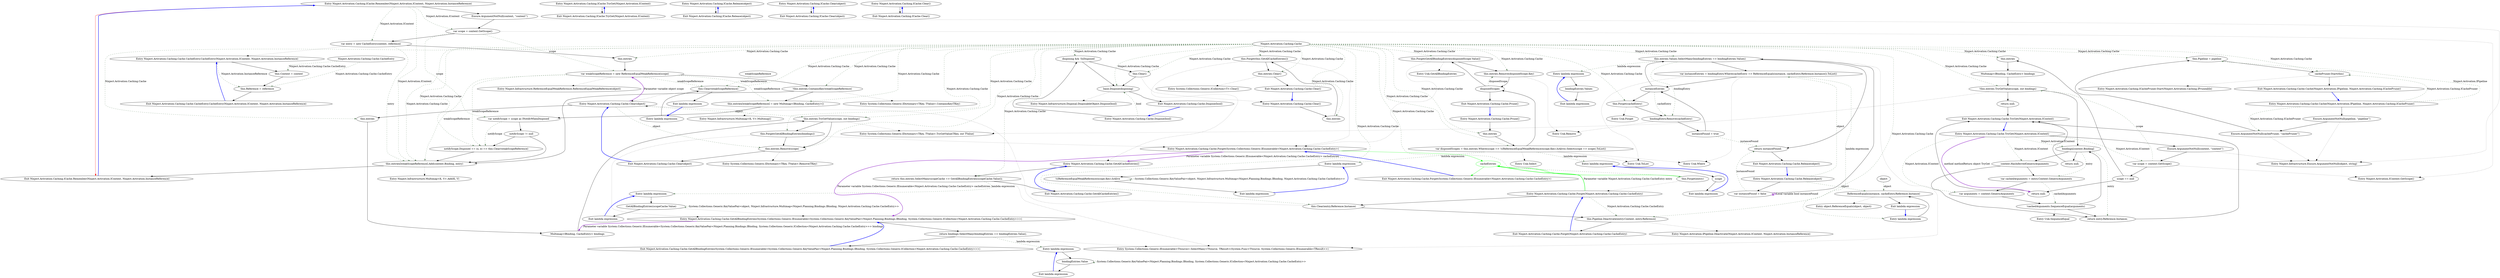 digraph  {
n0 [label="Entry Ninject.Activation.Caching.ICache.Remember(Ninject.Activation.IContext, Ninject.Activation.InstanceReference)", span="42-42", cluster="Ninject.Activation.Caching.ICache.Remember(Ninject.Activation.IContext, Ninject.Activation.InstanceReference)"];
n1 [label="Exit Ninject.Activation.Caching.ICache.Remember(Ninject.Activation.IContext, Ninject.Activation.InstanceReference)", span="42-42", cluster="Ninject.Activation.Caching.ICache.Remember(Ninject.Activation.IContext, Ninject.Activation.InstanceReference)"];
n2 [label="Entry Ninject.Activation.Caching.ICache.TryGet(Ninject.Activation.IContext)", span="49-49", cluster="Ninject.Activation.Caching.ICache.TryGet(Ninject.Activation.IContext)"];
n3 [label="Exit Ninject.Activation.Caching.ICache.TryGet(Ninject.Activation.IContext)", span="49-49", cluster="Ninject.Activation.Caching.ICache.TryGet(Ninject.Activation.IContext)"];
n4 [label="Entry Ninject.Activation.Caching.ICache.Release(object)", span="56-56", cluster="Ninject.Activation.Caching.ICache.Release(object)"];
n5 [label="Exit Ninject.Activation.Caching.ICache.Release(object)", span="56-56", cluster="Ninject.Activation.Caching.ICache.Release(object)"];
n6 [label="Entry Ninject.Activation.Caching.ICache.Clear(object)", span="63-63", cluster="Ninject.Activation.Caching.ICache.Clear(object)"];
n7 [label="Exit Ninject.Activation.Caching.ICache.Clear(object)", span="63-63", cluster="Ninject.Activation.Caching.ICache.Clear(object)"];
n8 [label="Entry Ninject.Activation.Caching.ICache.Clear()", span="68-68", cluster="Ninject.Activation.Caching.ICache.Clear()"];
n9 [label="Exit Ninject.Activation.Caching.ICache.Clear()", span="68-68", cluster="Ninject.Activation.Caching.ICache.Clear()"];
d119 [label=cacheEntries, span="237-237", cluster="Ninject.Activation.Caching.Cache.Forget(System.Collections.Generic.IEnumerable<Ninject.Activation.Caching.Cache.CacheEntry>)", color=green, community=0];
d88 [label="Entry Ninject.Activation.Caching.Cache.Forget(System.Collections.Generic.IEnumerable<Ninject.Activation.Caching.Cache.CacheEntry>)", span="235-235", cluster="Ninject.Activation.Caching.Cache.Forget(System.Collections.Generic.IEnumerable<Ninject.Activation.Caching.Cache.CacheEntry>)"];
d120 [label="this.Forget(entry)", span="239-239", cluster="Ninject.Activation.Caching.Cache.Forget(System.Collections.Generic.IEnumerable<Ninject.Activation.Caching.Cache.CacheEntry>)"];
d122 [label="Entry Ninject.Activation.Caching.Cache.Forget(Ninject.Activation.Caching.Cache.CacheEntry)", span="247-247", cluster="Ninject.Activation.Caching.Cache.Forget(Ninject.Activation.Caching.Cache.CacheEntry)"];
d121 [label="Exit Ninject.Activation.Caching.Cache.Forget(System.Collections.Generic.IEnumerable<Ninject.Activation.Caching.Cache.CacheEntry>)", span="235-235", cluster="Ninject.Activation.Caching.Cache.Forget(System.Collections.Generic.IEnumerable<Ninject.Activation.Caching.Cache.CacheEntry>)"];
d83 [label="this.Forget(GetAllBindingEntries(disposedScope.Value))", span="175-175", cluster="Ninject.Activation.Caching.Cache.Prune()"];
d98 [label="this.Forget(GetAllBindingEntries(bindings))", span="193-193", cluster="Ninject.Activation.Caching.Cache.Clear(object)"];
d104 [label="this.Forget(this.GetAllCacheEntries())", span="207-207", cluster="Ninject.Activation.Caching.Cache.Clear()"];
d101 [label="Entry Ninject.Activation.Caching.Cache.GetAllBindingEntries(System.Collections.Generic.IEnumerable<System.Collections.Generic.KeyValuePair<Ninject.Planning.Bindings.IBinding, System.Collections.Generic.ICollection<Ninject.Activation.Caching.Cache.CacheEntry>>>)", span="217-217", cluster="Ninject.Activation.Caching.Cache.GetAllBindingEntries(System.Collections.Generic.IEnumerable<System.Collections.Generic.KeyValuePair<Ninject.Planning.Bindings.IBinding, System.Collections.Generic.ICollection<Ninject.Activation.Caching.Cache.CacheEntry>>>)"];
d107 [label="Entry Ninject.Activation.Caching.Cache.GetAllCacheEntries()", span="226-226", cluster="Ninject.Activation.Caching.Cache.GetAllCacheEntries()"];
d130 [label="Ninject.Activation.Caching.Cache", span=""];
d125 [label="Exit Ninject.Activation.Caching.Cache.Forget(Ninject.Activation.Caching.Cache.CacheEntry)", span="247-247", cluster="Ninject.Activation.Caching.Cache.Forget(Ninject.Activation.Caching.Cache.CacheEntry)"];
d123 [label="this.Clear(entry.Reference.Instance)", span="249-249", cluster="Ninject.Activation.Caching.Cache.Forget(Ninject.Activation.Caching.Cache.CacheEntry)"];
d124 [label="this.Pipeline.Deactivate(entry.Context, entry.Reference)", span="250-250", cluster="Ninject.Activation.Caching.Cache.Forget(Ninject.Activation.Caching.Cache.CacheEntry)"];
d82 [label=disposedScopes, span="173-173", cluster="Ninject.Activation.Caching.Cache.Prune()"];
d84 [label="this.entries.Remove(disposedScope.Key)", span="176-176", cluster="Ninject.Activation.Caching.Cache.Prune()"];
d87 [label="Entry Unk.GetAllBindingEntries", span="", cluster="Unk.GetAllBindingEntries"];
d97 [label="this.entries.TryGetValue(scope, out bindings)", span="191-191", cluster="Ninject.Activation.Caching.Cache.Clear(object)"];
d99 [label="this.entries.Remove(scope)", span="196-196", cluster="Ninject.Activation.Caching.Cache.Clear(object)"];
d103 [label="this.entries", span="205-205", cluster="Ninject.Activation.Caching.Cache.Clear()"];
d105 [label="this.entries.Clear()", span="208-208", cluster="Ninject.Activation.Caching.Cache.Clear()"];
d110 [label="Exit Ninject.Activation.Caching.Cache.GetAllBindingEntries(System.Collections.Generic.IEnumerable<System.Collections.Generic.KeyValuePair<Ninject.Planning.Bindings.IBinding, System.Collections.Generic.ICollection<Ninject.Activation.Caching.Cache.CacheEntry>>>)", span="217-217", cluster="Ninject.Activation.Caching.Cache.GetAllBindingEntries(System.Collections.Generic.IEnumerable<System.Collections.Generic.KeyValuePair<Ninject.Planning.Bindings.IBinding, System.Collections.Generic.ICollection<Ninject.Activation.Caching.Cache.CacheEntry>>>)"];
d117 [label="GetAllBindingEntries(scopeCache.Value)", span="228-228", cluster="lambda expression"];
d109 [label="return bindings.SelectMany(bindingEntries => bindingEntries.Value);", span="219-219", cluster="Ninject.Activation.Caching.Cache.GetAllBindingEntries(System.Collections.Generic.IEnumerable<System.Collections.Generic.KeyValuePair<Ninject.Planning.Bindings.IBinding, System.Collections.Generic.ICollection<Ninject.Activation.Caching.Cache.CacheEntry>>>)"];
d96 [label="Multimap<IBinding, CacheEntry> bindings", span="190-190", cluster="Ninject.Activation.Caching.Cache.Clear(object)"];
d115 [label="Exit Ninject.Activation.Caching.Cache.GetAllCacheEntries()", span="226-226", cluster="Ninject.Activation.Caching.Cache.GetAllCacheEntries()"];
d114 [label="return this.entries.SelectMany(scopeCache => GetAllBindingEntries(scopeCache.Value));", span="228-228", cluster="Ninject.Activation.Caching.Cache.GetAllCacheEntries()"];
d3 [label="this.Pipeline = pipeline", span="41-41", cluster="Ninject.Activation.Caching.Cache.Cache(Ninject.Activation.IPipeline, Ninject.Activation.Caching.ICachePruner)"];
d4 [label="cachePruner.Start(this)", span="42-42", cluster="Ninject.Activation.Caching.Cache.Cache(Ninject.Activation.IPipeline, Ninject.Activation.Caching.ICachePruner)"];
d9 [label="disposing && !IsDisposed", span="64-64", cluster="Ninject.Activation.Caching.Cache.Dispose(bool)"];
d10 [label="this.Clear()", span="66-66", cluster="Ninject.Activation.Caching.Cache.Dispose(bool)"];
d11 [label="base.Dispose(disposing)", span="69-69", cluster="Ninject.Activation.Caching.Cache.Dispose(bool)"];
d19 [label="this.entries", span="84-84", cluster="Ninject.Activation.Caching.Cache.Remember(Ninject.Activation.IContext, Ninject.Activation.InstanceReference)"];
d21 [label="!this.entries.ContainsKey(weakScopeReference)", span="87-87", cluster="Ninject.Activation.Caching.Cache.Remember(Ninject.Activation.IContext, Ninject.Activation.InstanceReference)"];
d22 [label="this.entries[weakScopeReference] = new Multimap<IBinding, CacheEntry>()", span="89-89", cluster="Ninject.Activation.Caching.Cache.Remember(Ninject.Activation.IContext, Ninject.Activation.InstanceReference)"];
d25 [label="notifyScope.Disposed += (o, e) => this.Clear(weakScopeReference)", span="93-93", cluster="Ninject.Activation.Caching.Cache.Remember(Ninject.Activation.IContext, Ninject.Activation.InstanceReference)"];
d35 [label="this.Clear(weakScopeReference)", span="93-93", cluster="lambda expression"];
d26 [label="this.entries[weakScopeReference].Add(context.Binding, entry)", span="97-97", cluster="Ninject.Activation.Caching.Cache.Remember(Ninject.Activation.IContext, Ninject.Activation.InstanceReference)"];
d43 [label="this.entries", span="115-115", cluster="Ninject.Activation.Caching.Cache.TryGet(Ninject.Activation.IContext)"];
d45 [label="!this.entries.TryGetValue(scope, out bindings)", span="118-118", cluster="Ninject.Activation.Caching.Cache.TryGet(Ninject.Activation.IContext)"];
d59 [label="this.entries.Values.SelectMany(bindingEntries => bindingEntries.Values)", span="151-151", cluster="Ninject.Activation.Caching.Cache.Release(object)"];
d62 [label="this.Forget(cacheEntry)", span="156-156", cluster="Ninject.Activation.Caching.Cache.Release(object)"];
d80 [label="this.entries", span="170-170", cluster="Ninject.Activation.Caching.Cache.Prune()"];
d81 [label="var disposedScopes = this.entries.Where(scope => !((ReferenceEqualWeakReference)scope.Key).IsAlive).Select(scope => scope).ToList()", span="172-172", cluster="Ninject.Activation.Caching.Cache.Prune()"];
d95 [label="this.entries", span="188-188", cluster="Ninject.Activation.Caching.Cache.Clear(object)"];
d37 [label="Entry Ninject.Activation.Caching.Cache.Clear(object)", span="186-186", cluster="Ninject.Activation.Caching.Cache.Clear(object)"];
d126 [label="Entry Ninject.Activation.IPipeline.Deactivate(Ninject.Activation.IContext, Ninject.Activation.InstanceReference)", span="40-40", cluster="Ninject.Activation.IPipeline.Deactivate(Ninject.Activation.IContext, Ninject.Activation.InstanceReference)"];
d85 [label="Exit Ninject.Activation.Caching.Cache.Prune()", span="168-168", cluster="Ninject.Activation.Caching.Cache.Prune()"];
d71 [label="Entry Unk.Remove", span="", cluster="Unk.Remove"];
d55 [label="Entry System.Collections.Generic.IDictionary<TKey, TValue>.TryGetValue(TKey, out TValue)", span="0-0", cluster="System.Collections.Generic.IDictionary<TKey, TValue>.TryGetValue(TKey, out TValue)"];
d100 [label="Exit Ninject.Activation.Caching.Cache.Clear(object)", span="186-186", cluster="Ninject.Activation.Caching.Cache.Clear(object)"];
d102 [label="Entry System.Collections.Generic.IDictionary<TKey, TValue>.Remove(TKey)", span="0-0", cluster="System.Collections.Generic.IDictionary<TKey, TValue>.Remove(TKey)"];
d13 [label="Entry Ninject.Activation.Caching.Cache.Clear()", span="203-203", cluster="Ninject.Activation.Caching.Cache.Clear()"];
d106 [label="Exit Ninject.Activation.Caching.Cache.Clear()", span="203-203", cluster="Ninject.Activation.Caching.Cache.Clear()"];
d108 [label="Entry System.Collections.Generic.ICollection<T>.Clear()", span="0-0", cluster="System.Collections.Generic.ICollection<T>.Clear()"];
d116 [label="Entry lambda expression", span="228-228", cluster="lambda expression"];
d118 [label="Exit lambda expression", span="228-228", cluster="lambda expression"];
d67 [label="Entry System.Collections.Generic.IEnumerable<TSource>.SelectMany<TSource, TResult>(System.Func<TSource, System.Collections.Generic.IEnumerable<TResult>>)", span="0-0", cluster="System.Collections.Generic.IEnumerable<TSource>.SelectMany<TSource, TResult>(System.Func<TSource, System.Collections.Generic.IEnumerable<TResult>>)"];
d111 [label="Entry lambda expression", span="219-219", cluster="lambda expression"];
d0 [label="Entry Ninject.Activation.Caching.Cache.Cache(Ninject.Activation.IPipeline, Ninject.Activation.Caching.ICachePruner)", span="36-36", cluster="Ninject.Activation.Caching.Cache.Cache(Ninject.Activation.IPipeline, Ninject.Activation.Caching.ICachePruner)"];
d2 [label="Ensure.ArgumentNotNull(cachePruner, ''cachePruner'')", span="39-39", cluster="Ninject.Activation.Caching.Cache.Cache(Ninject.Activation.IPipeline, Ninject.Activation.Caching.ICachePruner)"];
d5 [label="Exit Ninject.Activation.Caching.Cache.Cache(Ninject.Activation.IPipeline, Ninject.Activation.Caching.ICachePruner)", span="36-36", cluster="Ninject.Activation.Caching.Cache.Cache(Ninject.Activation.IPipeline, Ninject.Activation.Caching.ICachePruner)"];
d7 [label="Entry Ninject.Activation.Caching.ICachePruner.Start(Ninject.Activation.Caching.IPruneable)", span="25-25", cluster="Ninject.Activation.Caching.ICachePruner.Start(Ninject.Activation.Caching.IPruneable)"];
d8 [label="Entry Ninject.Activation.Caching.Cache.Dispose(bool)", span="62-62", cluster="Ninject.Activation.Caching.Cache.Dispose(bool)"];
d12 [label="Exit Ninject.Activation.Caching.Cache.Dispose(bool)", span="62-62", cluster="Ninject.Activation.Caching.Cache.Dispose(bool)"];
d14 [label="Entry Ninject.Infrastructure.Disposal.DisposableObject.Dispose(bool)", span="37-37", cluster="Ninject.Infrastructure.Disposal.DisposableObject.Dispose(bool)"];
d18 [label="var entry = new CacheEntry(context, reference)", span="82-82", cluster="Ninject.Activation.Caching.Cache.Remember(Ninject.Activation.IContext, Ninject.Activation.InstanceReference)"];
d20 [label="var weakScopeReference = new ReferenceEqualWeakReference(scope)", span="86-86", cluster="Ninject.Activation.Caching.Cache.Remember(Ninject.Activation.IContext, Ninject.Activation.InstanceReference)"];
d31 [label="Entry System.Collections.Generic.IDictionary<TKey, TValue>.ContainsKey(TKey)", span="0-0", cluster="System.Collections.Generic.IDictionary<TKey, TValue>.ContainsKey(TKey)"];
d23 [label="var notifyScope = scope as INotifyWhenDisposed", span="90-90", cluster="Ninject.Activation.Caching.Cache.Remember(Ninject.Activation.IContext, Ninject.Activation.InstanceReference)"];
d32 [label="Entry Ninject.Infrastructure.Multimap<K, V>.Multimap()", span="22-22", cluster="Ninject.Infrastructure.Multimap<K, V>.Multimap()"];
d24 [label="notifyScope != null", span="91-91", cluster="Ninject.Activation.Caching.Cache.Remember(Ninject.Activation.IContext, Ninject.Activation.InstanceReference)"];
d131 [label=weakScopeReference, span=""];
d34 [label="Entry lambda expression", span="93-93", cluster="lambda expression"];
d36 [label="Exit lambda expression", span="93-93", cluster="lambda expression"];
d33 [label="Entry Ninject.Infrastructure.Multimap<K, V>.Add(K, V)", span="64-64", cluster="Ninject.Infrastructure.Multimap<K, V>.Add(K, V)"];
d41 [label="scope == null", span="110-110", cluster="Ninject.Activation.Caching.Cache.TryGet(Ninject.Activation.IContext)"];
d44 [label="Multimap<IBinding, CacheEntry> bindings", span="117-117", cluster="Ninject.Activation.Caching.Cache.TryGet(Ninject.Activation.IContext)"];
d40 [label="var scope = context.GetScope()", span="109-109", cluster="Ninject.Activation.Caching.Cache.TryGet(Ninject.Activation.IContext)"];
d46 [label="return null;", span="120-120", cluster="Ninject.Activation.Caching.Cache.TryGet(Ninject.Activation.IContext)"];
d47 [label="bindings[context.Binding]", span="123-123", cluster="Ninject.Activation.Caching.Cache.TryGet(Ninject.Activation.IContext)"];
d58 [label="var instanceFound = false", span="150-150", cluster="Ninject.Activation.Caching.Cache.Release(object)"];
d61 [label=instanceEntries, span="154-154", cluster="Ninject.Activation.Caching.Cache.Release(object)"];
d60 [label="var instanceEntries = bindingEntry.Where(cacheEntry => ReferenceEquals(instance, cacheEntry.Reference.Instance)).ToList()", span="153-153", cluster="Ninject.Activation.Caching.Cache.Release(object)"];
d65 [label="return instanceFound;", span="162-162", cluster="Ninject.Activation.Caching.Cache.Release(object)"];
d72 [label="Entry lambda expression", span="151-151", cluster="lambda expression"];
d63 [label="bindingEntry.Remove(cacheEntry)", span="157-157", cluster="Ninject.Activation.Caching.Cache.Release(object)"];
d70 [label="Entry Unk.Forget", span="", cluster="Unk.Forget"];
d79 [label="Entry Ninject.Activation.Caching.Cache.Prune()", span="168-168", cluster="Ninject.Activation.Caching.Cache.Prune()"];
d68 [label="Entry Unk.Where", span="", cluster="Unk.Where"];
d86 [label="Entry Unk.Select", span="", cluster="Unk.Select"];
d69 [label="Entry Unk.ToList", span="", cluster="Unk.ToList"];
d89 [label="Entry lambda expression", span="172-172", cluster="lambda expression"];
d92 [label="Entry lambda expression", span="172-172", cluster="lambda expression"];
d113 [label="Exit lambda expression", span="219-219", cluster="lambda expression"];
d112 [label="bindingEntries.Value", span="219-219", cluster="lambda expression"];
d1 [label="Ensure.ArgumentNotNull(pipeline, ''pipeline'')", span="38-38", cluster="Ninject.Activation.Caching.Cache.Cache(Ninject.Activation.IPipeline, Ninject.Activation.Caching.ICachePruner)"];
d6 [label="Entry Ninject.Infrastructure.Ensure.ArgumentNotNull(object, string)", span="17-17", cluster="Ninject.Infrastructure.Ensure.ArgumentNotNull(object, string)"];
d17 [label="var scope = context.GetScope()", span="81-81", cluster="Ninject.Activation.Caching.Cache.Remember(Ninject.Activation.IContext, Ninject.Activation.InstanceReference)"];
d29 [label="Entry Ninject.Activation.Caching.Cache.CacheEntry.CacheEntry(Ninject.Activation.IContext, Ninject.Activation.InstanceReference)", span="263-263", cluster="Ninject.Activation.Caching.Cache.CacheEntry.CacheEntry(Ninject.Activation.IContext, Ninject.Activation.InstanceReference)"];
d30 [label="Entry Ninject.Infrastructure.ReferenceEqualWeakReference.ReferenceEqualWeakReference(object)", span="26-26", cluster="Ninject.Infrastructure.ReferenceEqualWeakReference.ReferenceEqualWeakReference(object)"];
d42 [label="return null;", span="112-112", cluster="Ninject.Activation.Caching.Cache.TryGet(Ninject.Activation.IContext)"];
d38 [label="Entry Ninject.Activation.Caching.Cache.TryGet(Ninject.Activation.IContext)", span="106-106", cluster="Ninject.Activation.Caching.Cache.TryGet(Ninject.Activation.IContext)"];
d39 [label="Ensure.ArgumentNotNull(context, ''context'')", span="108-108", cluster="Ninject.Activation.Caching.Cache.TryGet(Ninject.Activation.IContext)"];
d28 [label="Entry Ninject.Activation.IContext.GetScope()", span="69-69", cluster="Ninject.Activation.IContext.GetScope()"];
d54 [label="Exit Ninject.Activation.Caching.Cache.TryGet(Ninject.Activation.IContext)", span="106-106", cluster="Ninject.Activation.Caching.Cache.TryGet(Ninject.Activation.IContext)"];
d51 [label="!cachedArguments.SequenceEqual(arguments)", span="130-130", cluster="Ninject.Activation.Caching.Cache.TryGet(Ninject.Activation.IContext)"];
d48 [label="context.HasInferredGenericArguments", span="125-125", cluster="Ninject.Activation.Caching.Cache.TryGet(Ninject.Activation.IContext)"];
d53 [label="return null;", span="139-139", cluster="Ninject.Activation.Caching.Cache.TryGet(Ninject.Activation.IContext)"];
d49 [label="var cachedArguments = entry.Context.GenericArguments", span="127-127", cluster="Ninject.Activation.Caching.Cache.TryGet(Ninject.Activation.IContext)"];
d52 [label="return entry.Reference.Instance;", span="136-136", cluster="Ninject.Activation.Caching.Cache.TryGet(Ninject.Activation.IContext)"];
d57 [label="Entry Ninject.Activation.Caching.Cache.Release(object)", span="148-148", cluster="Ninject.Activation.Caching.Cache.Release(object)"];
d64 [label="instanceFound = true", span="158-158", cluster="Ninject.Activation.Caching.Cache.Release(object)"];
d75 [label="Entry lambda expression", span="153-153", cluster="lambda expression"];
d66 [label="Exit Ninject.Activation.Caching.Cache.Release(object)", span="148-148", cluster="Ninject.Activation.Caching.Cache.Release(object)"];
d74 [label="Exit lambda expression", span="151-151", cluster="lambda expression"];
d73 [label="bindingEntries.Values", span="151-151", cluster="lambda expression"];
d91 [label="Exit lambda expression", span="172-172", cluster="lambda expression"];
d90 [label="!((ReferenceEqualWeakReference)scope.Key).IsAlive", span="172-172", cluster="lambda expression"];
d94 [label="Exit lambda expression", span="172-172", cluster="lambda expression"];
d93 [label=scope, span="172-172", cluster="lambda expression"];
d16 [label="Ensure.ArgumentNotNull(context, ''context'')", span="79-79", cluster="Ninject.Activation.Caching.Cache.Remember(Ninject.Activation.IContext, Ninject.Activation.InstanceReference)"];
d129 [label="Exit Ninject.Activation.Caching.Cache.CacheEntry.CacheEntry(Ninject.Activation.IContext, Ninject.Activation.InstanceReference)", span="263-263", cluster="Ninject.Activation.Caching.Cache.CacheEntry.CacheEntry(Ninject.Activation.IContext, Ninject.Activation.InstanceReference)"];
d127 [label="this.Context = context", span="265-265", cluster="Ninject.Activation.Caching.Cache.CacheEntry.CacheEntry(Ninject.Activation.IContext, Ninject.Activation.InstanceReference)"];
d128 [label="this.Reference = reference", span="266-266", cluster="Ninject.Activation.Caching.Cache.CacheEntry.CacheEntry(Ninject.Activation.IContext, Ninject.Activation.InstanceReference)"];
d50 [label="var arguments = context.GenericArguments", span="128-128", cluster="Ninject.Activation.Caching.Cache.TryGet(Ninject.Activation.IContext)"];
d56 [label="Entry Unk.SequenceEqual", span="", cluster="Unk.SequenceEqual"];
d76 [label="ReferenceEquals(instance, cacheEntry.Reference.Instance)", span="153-153", cluster="lambda expression"];
d77 [label="Exit lambda expression", span="153-153", cluster="lambda expression"];
d133 [label="Ninject.Activation.Caching.Cache.CacheEntry", span=""];
d132 [label=object, span=""];
d78 [label="Entry object.ReferenceEquals(object, object)", span="0-0", cluster="object.ReferenceEquals(object, object)"];
n0 -> n1  [key=0, style=solid, color=red];
n0 -> d26  [key=1, style=dashed, color=darkseagreen4, label="Ninject.Activation.IContext"];
n0 -> d18  [key=1, style=dashed, color=darkseagreen4, label="Ninject.Activation.IContext"];
n0 -> d17  [key=1, style=dashed, color=darkseagreen4, label="Ninject.Activation.IContext"];
n0 -> d16  [key=0, style=solid];
n1 -> n0  [key=0, style=bold, color=blue];
n2 -> n3  [key=0, style=solid];
n3 -> n2  [key=0, style=bold, color=blue];
n4 -> n5  [key=0, style=solid];
n5 -> n4  [key=0, style=bold, color=blue];
n6 -> n7  [key=0, style=solid];
n7 -> n6  [key=0, style=bold, color=blue];
n8 -> n9  [key=0, style=solid];
n9 -> n8  [key=0, style=bold, color=blue];
d119 -> d120  [key=0, style=solid, color=green];
d119 -> d121  [key=0, style=solid, color=green];
d88 -> d119  [key=0, style=solid, color=green];
d88 -> d101  [key=3, color=darkorchid, style=bold, label="Parameter variable System.Collections.Generic.IEnumerable<Ninject.Activation.Caching.Cache.CacheEntry> cacheEntries"];
d88 -> d107  [key=3, color=darkorchid, style=bold, label="Parameter variable System.Collections.Generic.IEnumerable<Ninject.Activation.Caching.Cache.CacheEntry> cacheEntries"];
d120 -> d119  [key=0, style=solid, color=green];
d120 -> d122  [key=2, style=dotted];
d122 -> d119  [key=3, color=green, style=bold, label="Parameter variable Ninject.Activation.Caching.Cache.CacheEntry entry"];
d122 -> d123  [key=0, style=solid];
d122 -> d124  [key=1, style=dashed, color=darkseagreen4, label="Ninject.Activation.Caching.Cache.CacheEntry"];
d121 -> d88  [key=0, style=bold, color=blue];
d83 -> d88  [key=2, style=dotted];
d83 -> d84  [key=0, style=solid];
d83 -> d87  [key=2, style=dotted];
d98 -> d88  [key=2, style=dotted];
d98 -> d99  [key=0, style=solid];
d98 -> d101  [key=2, style=dotted];
d104 -> d88  [key=2, style=dotted];
d104 -> d105  [key=0, style=solid];
d104 -> d107  [key=2, style=dotted];
d101 -> d109  [key=0, style=solid];
d101 -> d96  [key=3, color=darkorchid, style=bold, label="Parameter variable System.Collections.Generic.IEnumerable<System.Collections.Generic.KeyValuePair<Ninject.Planning.Bindings.IBinding, System.Collections.Generic.ICollection<Ninject.Activation.Caching.Cache.CacheEntry>>> bindings"];
d107 -> d114  [key=0, style=solid];
d130 -> d120  [key=1, style=dashed, color=darkseagreen4, label="Ninject.Activation.Caching.Cache"];
d130 -> d83  [key=1, style=dashed, color=darkseagreen4, label="Ninject.Activation.Caching.Cache"];
d130 -> d98  [key=1, style=dashed, color=darkseagreen4, label="Ninject.Activation.Caching.Cache"];
d130 -> d104  [key=1, style=dashed, color=darkseagreen4, label="Ninject.Activation.Caching.Cache"];
d130 -> d3  [key=1, style=dashed, color=darkseagreen4, label="Ninject.Activation.Caching.Cache"];
d130 -> d4  [key=1, style=dashed, color=darkseagreen4, label="Ninject.Activation.Caching.Cache"];
d130 -> d9  [key=1, style=dashed, color=darkseagreen4, label="Ninject.Activation.Caching.Cache"];
d130 -> d10  [key=1, style=dashed, color=darkseagreen4, label="Ninject.Activation.Caching.Cache"];
d130 -> d11  [key=1, style=dashed, color=darkseagreen4, label="Ninject.Activation.Caching.Cache"];
d130 -> d19  [key=1, style=dashed, color=darkseagreen4, label="Ninject.Activation.Caching.Cache"];
d130 -> d21  [key=1, style=dashed, color=darkseagreen4, label="Ninject.Activation.Caching.Cache"];
d130 -> d22  [key=1, style=dashed, color=darkseagreen4, label="Ninject.Activation.Caching.Cache"];
d130 -> d25  [key=1, style=dashed, color=darkseagreen4, label="Ninject.Activation.Caching.Cache"];
d130 -> d35  [key=1, style=dashed, color=darkseagreen4, label="Ninject.Activation.Caching.Cache"];
d130 -> d26  [key=1, style=dashed, color=darkseagreen4, label="Ninject.Activation.Caching.Cache"];
d130 -> d43  [key=1, style=dashed, color=darkseagreen4, label="Ninject.Activation.Caching.Cache"];
d130 -> d45  [key=1, style=dashed, color=darkseagreen4, label="Ninject.Activation.Caching.Cache"];
d130 -> d59  [key=1, style=dashed, color=darkseagreen4, label="Ninject.Activation.Caching.Cache"];
d130 -> d62  [key=1, style=dashed, color=darkseagreen4, label="Ninject.Activation.Caching.Cache"];
d130 -> d80  [key=1, style=dashed, color=darkseagreen4, label="Ninject.Activation.Caching.Cache"];
d130 -> d81  [key=1, style=dashed, color=darkseagreen4, label="Ninject.Activation.Caching.Cache"];
d130 -> d84  [key=1, style=dashed, color=darkseagreen4, label="Ninject.Activation.Caching.Cache"];
d130 -> d95  [key=1, style=dashed, color=darkseagreen4, label="Ninject.Activation.Caching.Cache"];
d130 -> d97  [key=1, style=dashed, color=darkseagreen4, label="Ninject.Activation.Caching.Cache"];
d130 -> d99  [key=1, style=dashed, color=darkseagreen4, label="Ninject.Activation.Caching.Cache"];
d130 -> d103  [key=1, style=dashed, color=darkseagreen4, label="Ninject.Activation.Caching.Cache"];
d130 -> d105  [key=1, style=dashed, color=darkseagreen4, label="Ninject.Activation.Caching.Cache"];
d130 -> d114  [key=1, style=dashed, color=darkseagreen4, label="Ninject.Activation.Caching.Cache"];
d130 -> d123  [key=1, style=dashed, color=darkseagreen4, label="Ninject.Activation.Caching.Cache"];
d130 -> d124  [key=1, style=dashed, color=darkseagreen4, label="Ninject.Activation.Caching.Cache"];
d125 -> d122  [key=0, style=bold, color=blue];
d123 -> d124  [key=0, style=solid];
d123 -> d37  [key=2, style=dotted];
d124 -> d125  [key=0, style=solid];
d124 -> d126  [key=2, style=dotted];
d82 -> d83  [key=0, style=solid];
d82 -> d85  [key=0, style=solid];
d82 -> d84  [key=1, style=dashed, color=darkseagreen4, label=disposedScope];
d84 -> d82  [key=0, style=solid];
d84 -> d71  [key=2, style=dotted];
d97 -> d98  [key=0, style=solid];
d97 -> d99  [key=0, style=solid];
d97 -> d55  [key=2, style=dotted];
d99 -> d100  [key=0, style=solid];
d99 -> d102  [key=2, style=dotted];
d103 -> d104  [key=0, style=solid];
d105 -> d106  [key=0, style=solid];
d105 -> d108  [key=2, style=dotted];
d110 -> d101  [key=0, style=bold, color=blue];
d117 -> d101  [key=2, style=dotted];
d117 -> d117  [key=1, style=dashed, color=darkseagreen4, label="System.Collections.Generic.KeyValuePair<object, Ninject.Infrastructure.Multimap<Ninject.Planning.Bindings.IBinding, Ninject.Activation.Caching.Cache.CacheEntry>>"];
d117 -> d118  [key=0, style=solid];
d109 -> d110  [key=0, style=solid];
d109 -> d67  [key=2, style=dotted];
d109 -> d111  [key=1, style=dashed, color=darkseagreen4, label="lambda expression"];
d96 -> d97  [key=0, style=solid];
d115 -> d107  [key=0, style=bold, color=blue];
d114 -> d115  [key=0, style=solid];
d114 -> d67  [key=2, style=dotted];
d114 -> d116  [key=1, style=dashed, color=darkseagreen4, label="lambda expression"];
d3 -> d4  [key=0, style=solid];
d4 -> d5  [key=0, style=solid];
d4 -> d7  [key=2, style=dotted];
d9 -> d10  [key=0, style=solid];
d9 -> d11  [key=0, style=solid];
d10 -> d11  [key=0, style=solid];
d10 -> d13  [key=2, style=dotted];
d11 -> d12  [key=0, style=solid];
d11 -> d14  [key=2, style=dotted];
d19 -> d20  [key=0, style=solid];
d21 -> d22  [key=0, style=solid];
d21 -> d26  [key=0, style=solid];
d21 -> d31  [key=2, style=dotted];
d22 -> d23  [key=0, style=solid];
d22 -> d32  [key=2, style=dotted];
d25 -> d26  [key=0, style=solid];
d35 -> d36  [key=0, style=solid];
d35 -> d37  [key=2, style=dotted];
d26 -> n1  [key=0, style=solid];
d26 -> d33  [key=2, style=dotted];
d43 -> d44  [key=0, style=solid];
d45 -> d46  [key=0, style=solid];
d45 -> d47  [key=0, style=solid];
d45 -> d55  [key=2, style=dotted];
d59 -> d60  [key=0, style=solid];
d59 -> d65  [key=0, style=solid];
d59 -> d67  [key=2, style=dotted];
d59 -> d72  [key=1, style=dashed, color=darkseagreen4, label="lambda expression"];
d59 -> d63  [key=1, style=dashed, color=darkseagreen4, label=bindingEntry];
d62 -> d63  [key=0, style=solid];
d62 -> d70  [key=2, style=dotted];
d80 -> d81  [key=0, style=solid];
d81 -> d82  [key=0, style=solid];
d81 -> d68  [key=2, style=dotted];
d81 -> d86  [key=2, style=dotted];
d81 -> d69  [key=2, style=dotted];
d81 -> d89  [key=1, style=dashed, color=darkseagreen4, label="lambda expression"];
d81 -> d92  [key=1, style=dashed, color=darkseagreen4, label="lambda expression"];
d95 -> d96  [key=0, style=solid];
d37 -> d97  [key=1, style=dashed, color=darkseagreen4, label=object];
d37 -> d99  [key=1, style=dashed, color=darkseagreen4, label=object];
d37 -> d95  [key=0, style=solid];
d37 -> d20  [key=3, color=darkorchid, style=bold, label="Parameter variable object scope"];
d85 -> d79  [key=0, style=bold, color=blue];
d100 -> d37  [key=0, style=bold, color=blue];
d13 -> d103  [key=0, style=solid];
d106 -> d13  [key=0, style=bold, color=blue];
d116 -> d117  [key=0, style=solid];
d118 -> d116  [key=0, style=bold, color=blue];
d111 -> d112  [key=0, style=solid];
d0 -> d3  [key=1, style=dashed, color=darkseagreen4, label="Ninject.Activation.IPipeline"];
d0 -> d4  [key=1, style=dashed, color=darkseagreen4, label="Ninject.Activation.Caching.ICachePruner"];
d0 -> d1  [key=0, style=solid];
d0 -> d2  [key=1, style=dashed, color=darkseagreen4, label="Ninject.Activation.Caching.ICachePruner"];
d2 -> d3  [key=0, style=solid];
d2 -> d6  [key=2, style=dotted];
d5 -> d0  [key=0, style=bold, color=blue];
d8 -> d9  [key=0, style=solid];
d8 -> d11  [key=1, style=dashed, color=darkseagreen4, label=bool];
d12 -> d8  [key=0, style=bold, color=blue];
d18 -> d19  [key=0, style=solid];
d18 -> d26  [key=1, style=dashed, color=darkseagreen4, label=entry];
d18 -> d29  [key=2, style=dotted];
d20 -> d21  [key=0, style=solid];
d20 -> d22  [key=1, style=dashed, color=darkseagreen4, label=weakScopeReference];
d20 -> d25  [key=1, style=dashed, color=darkseagreen4, label=weakScopeReference];
d20 -> d35  [key=1, style=dashed, color=darkseagreen4, label=weakScopeReference];
d20 -> d26  [key=1, style=dashed, color=darkseagreen4, label=weakScopeReference];
d20 -> d30  [key=2, style=dotted];
d23 -> d25  [key=1, style=dashed, color=darkseagreen4, label=notifyScope];
d23 -> d24  [key=0, style=solid];
d24 -> d25  [key=0, style=solid];
d24 -> d26  [key=0, style=solid];
d131 -> d35  [key=1, style=dashed, color=darkseagreen4, label=weakScopeReference];
d34 -> d35  [key=0, style=solid];
d36 -> d34  [key=0, style=bold, color=blue];
d41 -> d43  [key=0, style=solid];
d41 -> d42  [key=0, style=solid];
d44 -> d45  [key=0, style=solid];
d40 -> d45  [key=1, style=dashed, color=darkseagreen4, label=scope];
d40 -> d41  [key=0, style=solid];
d40 -> d28  [key=2, style=dotted];
d46 -> d54  [key=0, style=solid];
d47 -> d48  [key=0, style=solid];
d47 -> d53  [key=0, style=solid];
d47 -> d49  [key=1, style=dashed, color=darkseagreen4, label=entry];
d47 -> d52  [key=1, style=dashed, color=darkseagreen4, label=entry];
d58 -> d59  [key=0, style=solid];
d58 -> d58  [key=3, color=darkorchid, style=bold, label="Local variable bool instanceFound"];
d58 -> d65  [key=1, style=dashed, color=darkseagreen4, label=instanceFound];
d61 -> d59  [key=0, style=solid];
d61 -> d62  [key=0, style=solid];
d61 -> d63  [key=1, style=dashed, color=darkseagreen4, label=cacheEntry];
d60 -> d61  [key=0, style=solid];
d60 -> d68  [key=2, style=dotted];
d60 -> d69  [key=2, style=dotted];
d60 -> d75  [key=1, style=dashed, color=darkseagreen4, label="lambda expression"];
d65 -> d66  [key=0, style=solid];
d72 -> d73  [key=0, style=solid];
d63 -> d71  [key=2, style=dotted];
d63 -> d64  [key=0, style=solid];
d79 -> d80  [key=0, style=solid];
d89 -> d90  [key=0, style=solid];
d92 -> d93  [key=0, style=solid];
d113 -> d111  [key=0, style=bold, color=blue];
d112 -> d113  [key=0, style=solid];
d112 -> d112  [key=1, style=dashed, color=darkseagreen4, label="System.Collections.Generic.KeyValuePair<Ninject.Planning.Bindings.IBinding, System.Collections.Generic.ICollection<Ninject.Activation.Caching.Cache.CacheEntry>>"];
d1 -> d2  [key=0, style=solid];
d1 -> d6  [key=2, style=dotted];
d17 -> d18  [key=0, style=solid];
d17 -> d20  [key=1, style=dashed, color=darkseagreen4, label=scope];
d17 -> d23  [key=1, style=dashed, color=darkseagreen4, label=scope];
d17 -> d28  [key=2, style=dotted];
d29 -> d127  [key=0, style=solid];
d29 -> d128  [key=1, style=dashed, color=darkseagreen4, label="Ninject.Activation.InstanceReference"];
d42 -> d54  [key=0, style=solid];
d38 -> d40  [key=1, style=dashed, color=darkseagreen4, label="Ninject.Activation.IContext"];
d38 -> d47  [key=1, style=dashed, color=darkseagreen4, label="Ninject.Activation.IContext"];
d38 -> d42  [key=3, color=darkorchid, style=bold, label="method methodReturn object TryGet"];
d38 -> d39  [key=0, style=solid];
d38 -> d48  [key=1, style=dashed, color=darkseagreen4, label="Ninject.Activation.IContext"];
d38 -> d50  [key=1, style=dashed, color=darkseagreen4, label="Ninject.Activation.IContext"];
d39 -> d40  [key=0, style=solid];
d39 -> d6  [key=2, style=dotted];
d54 -> d38  [key=0, style=bold, color=blue];
d51 -> d47  [key=0, style=solid];
d51 -> d52  [key=0, style=solid];
d51 -> d56  [key=2, style=dotted];
d48 -> d49  [key=0, style=solid];
d48 -> d52  [key=0, style=solid];
d53 -> d54  [key=0, style=solid];
d49 -> d51  [key=1, style=dashed, color=darkseagreen4, label=cachedArguments];
d49 -> d50  [key=0, style=solid];
d52 -> d54  [key=0, style=solid];
d57 -> d58  [key=0, style=solid];
d57 -> d60  [key=1, style=dashed, color=darkseagreen4, label=object];
d57 -> d76  [key=1, style=dashed, color=darkseagreen4, label=object];
d64 -> d61  [key=0, style=solid];
d64 -> d65  [key=1, style=dashed, color=darkseagreen4, label=instanceFound];
d75 -> d76  [key=0, style=solid];
d66 -> d57  [key=0, style=bold, color=blue];
d74 -> d72  [key=0, style=bold, color=blue];
d73 -> d74  [key=0, style=solid];
d91 -> d89  [key=0, style=bold, color=blue];
d90 -> d91  [key=0, style=solid];
d90 -> d90  [key=1, style=dashed, color=darkseagreen4, label="System.Collections.Generic.KeyValuePair<object, Ninject.Infrastructure.Multimap<Ninject.Planning.Bindings.IBinding, Ninject.Activation.Caching.Cache.CacheEntry>>"];
d94 -> d92  [key=0, style=bold, color=blue];
d93 -> d94  [key=0, style=solid];
d16 -> d6  [key=2, style=dotted];
d16 -> d17  [key=0, style=solid];
d129 -> d29  [key=0, style=bold, color=blue];
d127 -> d128  [key=0, style=solid];
d128 -> d129  [key=0, style=solid];
d50 -> d51  [key=0, style=solid];
d76 -> d77  [key=0, style=solid];
d76 -> d78  [key=2, style=dotted];
d77 -> d75  [key=0, style=bold, color=blue];
d133 -> d127  [key=1, style=dashed, color=darkseagreen4, label="Ninject.Activation.Caching.Cache.CacheEntry"];
d133 -> d128  [key=1, style=dashed, color=darkseagreen4, label="Ninject.Activation.Caching.Cache.CacheEntry"];
d132 -> d76  [key=1, style=dashed, color=darkseagreen4, label=object];
}
